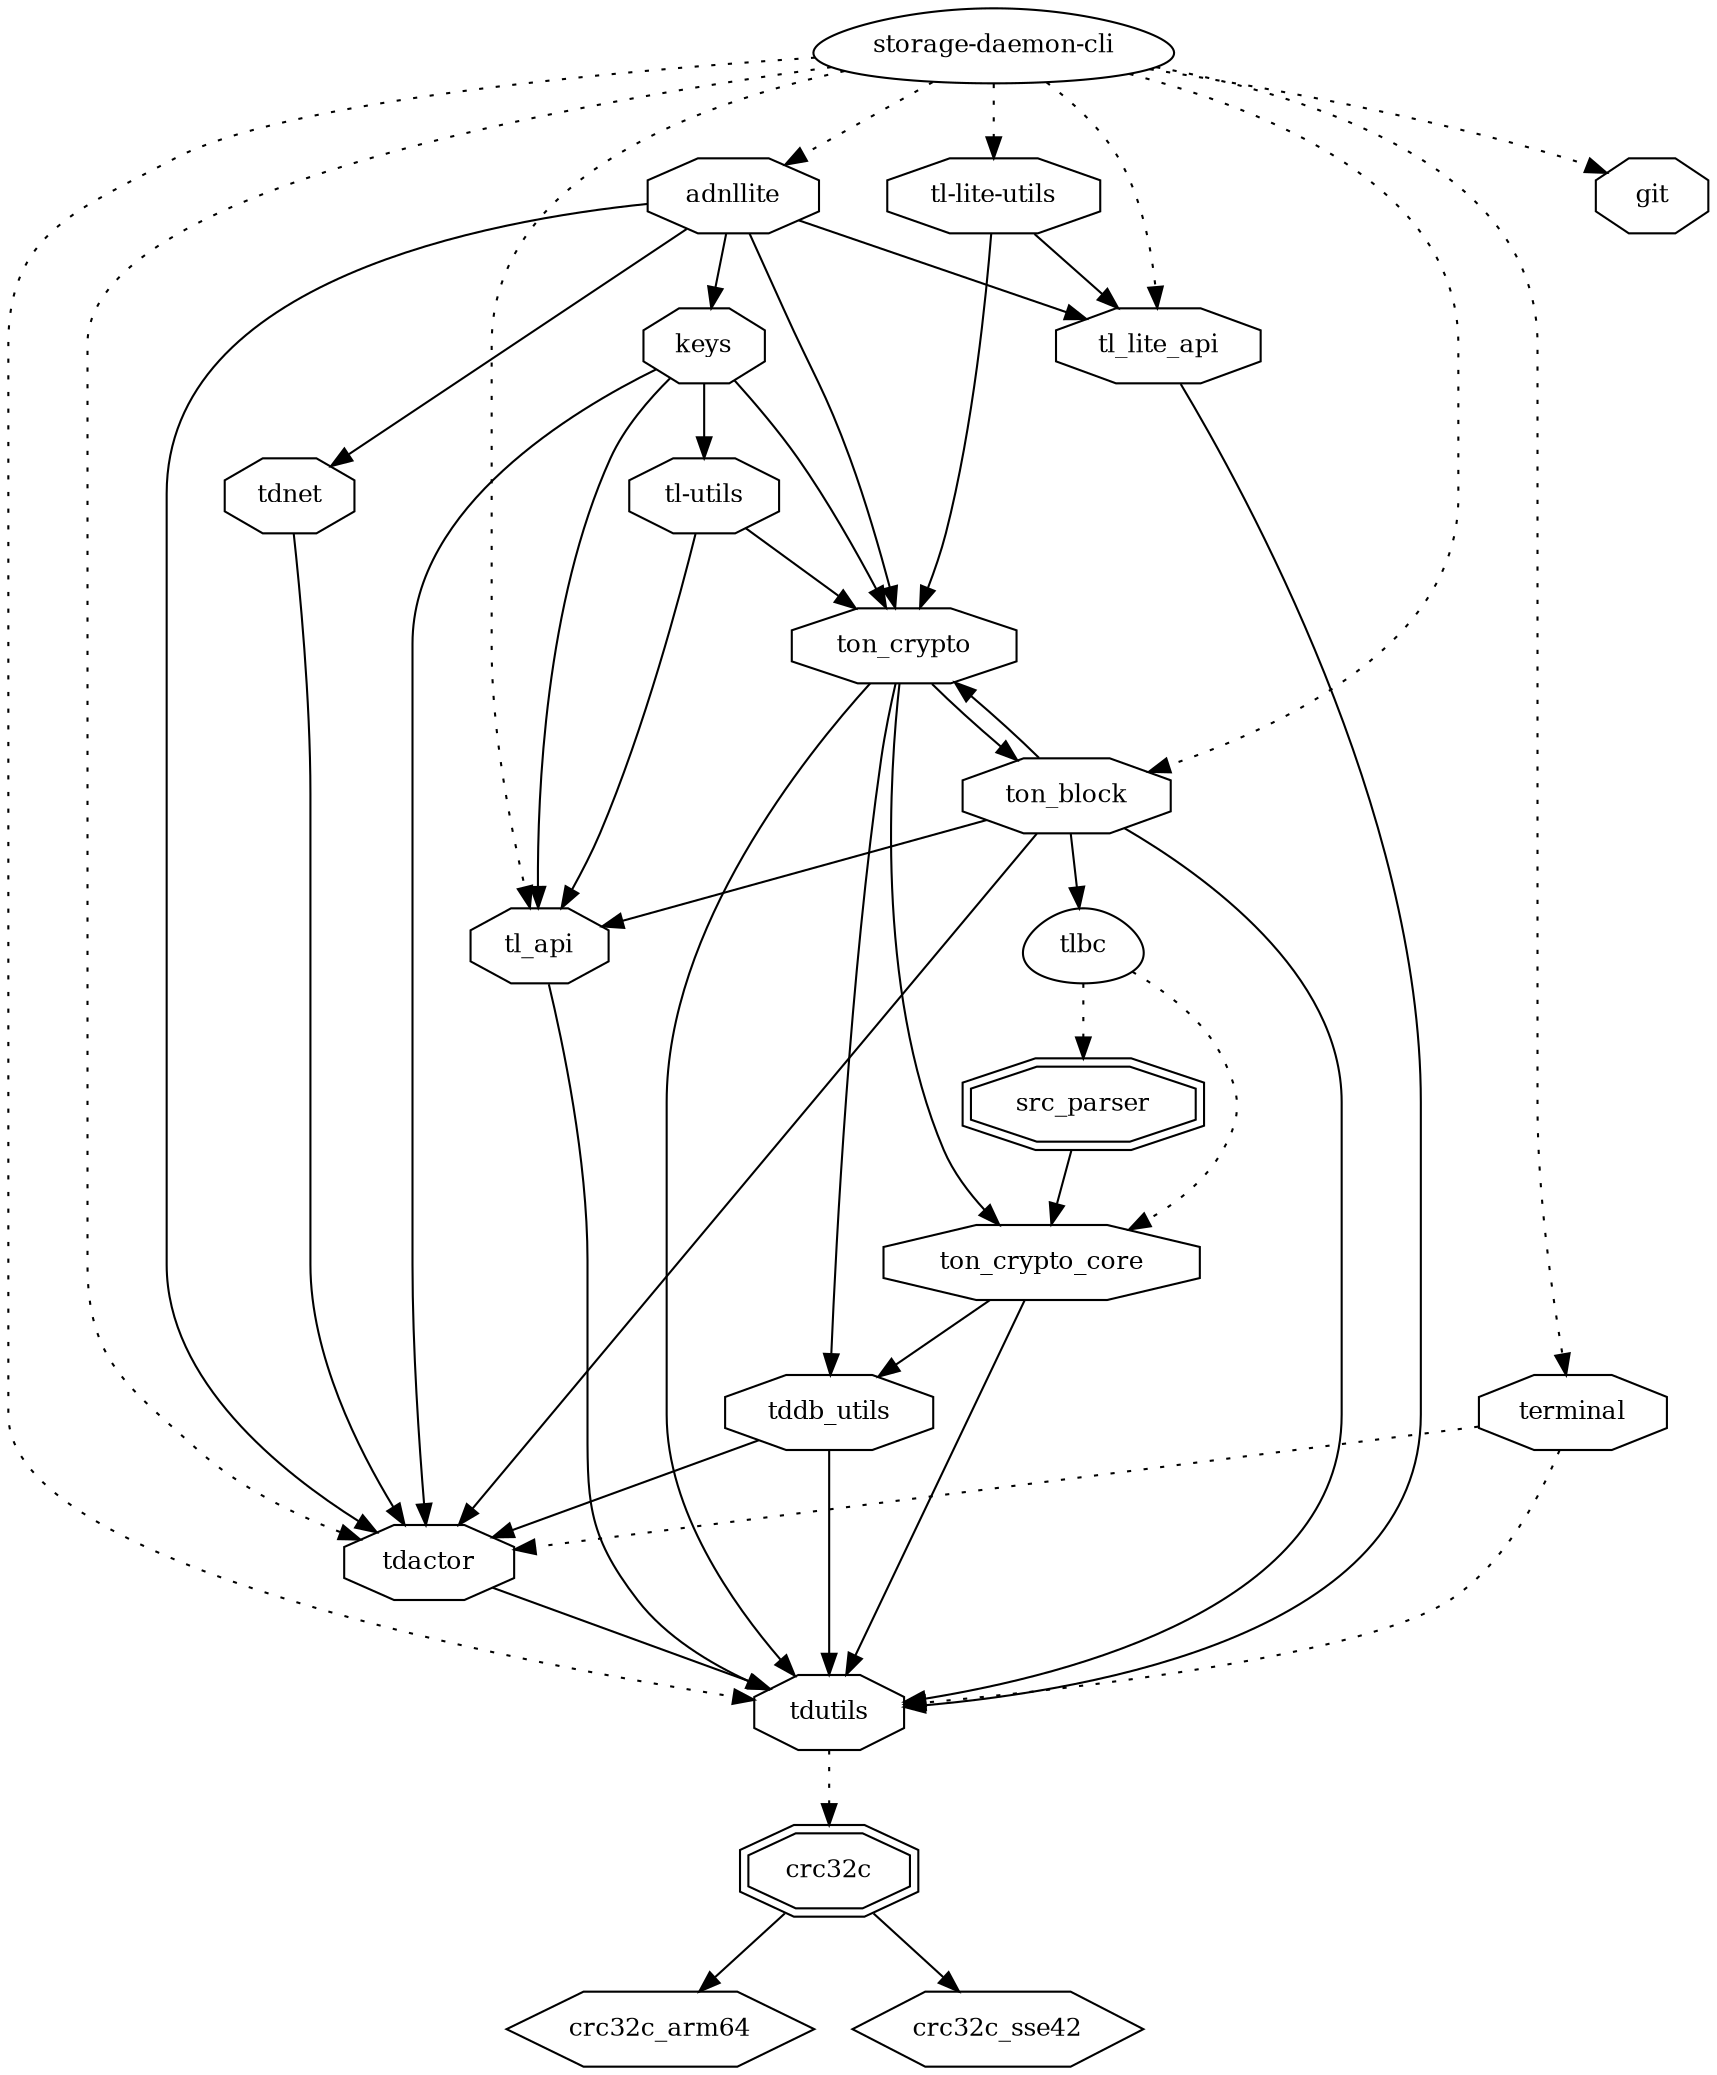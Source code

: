 digraph "storage-daemon-cli" {
node [
  fontsize = "12"
];
    "node95" [ label = "storage-daemon-cli", shape = egg ];
    "node2" [ label = "adnllite", shape = octagon ];
    "node95" -> "node2" [ style = dotted ] // storage-daemon-cli -> adnllite
    "node3" [ label = "keys", shape = octagon ];
    "node2" -> "node3"  // adnllite -> keys
    "node4" [ label = "tdactor", shape = octagon ];
    "node3" -> "node4"  // keys -> tdactor
    "node5" [ label = "tdutils", shape = octagon ];
    "node4" -> "node5"  // tdactor -> tdutils
    "node6" [ label = "crc32c", shape = doubleoctagon ];
    "node5" -> "node6" [ style = dotted ] // tdutils -> crc32c
    "node7" [ label = "crc32c_arm64", shape = hexagon ];
    "node6" -> "node7"  // crc32c -> crc32c_arm64
    "node8" [ label = "crc32c_sse42", shape = hexagon ];
    "node6" -> "node8"  // crc32c -> crc32c_sse42
    "node9" [ label = "tl-utils", shape = octagon ];
    "node3" -> "node9"  // keys -> tl-utils
    "node10" [ label = "tl_api", shape = octagon ];
    "node9" -> "node10"  // tl-utils -> tl_api
    "node5" [ label = "tdutils", shape = octagon ];
    "node10" -> "node5"  // tl_api -> tdutils
    "node13" [ label = "ton_crypto", shape = octagon ];
    "node9" -> "node13"  // tl-utils -> ton_crypto
    "node14" [ label = "tddb_utils", shape = octagon ];
    "node13" -> "node14"  // ton_crypto -> tddb_utils
    "node4" [ label = "tdactor", shape = octagon ];
    "node14" -> "node4"  // tddb_utils -> tdactor
    "node5" [ label = "tdutils", shape = octagon ];
    "node14" -> "node5"  // tddb_utils -> tdutils
    "node5" [ label = "tdutils", shape = octagon ];
    "node13" -> "node5"  // ton_crypto -> tdutils
    "node15" [ label = "ton_block", shape = octagon ];
    "node13" -> "node15"  // ton_crypto -> ton_block
    "node4" [ label = "tdactor", shape = octagon ];
    "node15" -> "node4"  // ton_block -> tdactor
    "node5" [ label = "tdutils", shape = octagon ];
    "node15" -> "node5"  // ton_block -> tdutils
    "node10" [ label = "tl_api", shape = octagon ];
    "node15" -> "node10"  // ton_block -> tl_api
    "node16" [ label = "tlbc", shape = egg ];
    "node15" -> "node16"  // ton_block -> tlbc
    "node17" [ label = "src_parser", shape = doubleoctagon ];
    "node16" -> "node17" [ style = dotted ] // tlbc -> src_parser
    "node18" [ label = "ton_crypto_core", shape = octagon ];
    "node17" -> "node18"  // src_parser -> ton_crypto_core
    "node14" [ label = "tddb_utils", shape = octagon ];
    "node18" -> "node14"  // ton_crypto_core -> tddb_utils
    "node5" [ label = "tdutils", shape = octagon ];
    "node18" -> "node5"  // ton_crypto_core -> tdutils
    "node18" [ label = "ton_crypto_core", shape = octagon ];
    "node16" -> "node18" [ style = dotted ] // tlbc -> ton_crypto_core
    "node13" [ label = "ton_crypto", shape = octagon ];
    "node15" -> "node13"  // ton_block -> ton_crypto
    "node18" [ label = "ton_crypto_core", shape = octagon ];
    "node13" -> "node18"  // ton_crypto -> ton_crypto_core
    "node10" [ label = "tl_api", shape = octagon ];
    "node3" -> "node10"  // keys -> tl_api
    "node13" [ label = "ton_crypto", shape = octagon ];
    "node3" -> "node13"  // keys -> ton_crypto
    "node4" [ label = "tdactor", shape = octagon ];
    "node2" -> "node4"  // adnllite -> tdactor
    "node19" [ label = "tdnet", shape = octagon ];
    "node2" -> "node19"  // adnllite -> tdnet
    "node4" [ label = "tdactor", shape = octagon ];
    "node19" -> "node4"  // tdnet -> tdactor
    "node20" [ label = "tl_lite_api", shape = octagon ];
    "node2" -> "node20"  // adnllite -> tl_lite_api
    "node5" [ label = "tdutils", shape = octagon ];
    "node20" -> "node5"  // tl_lite_api -> tdutils
    "node13" [ label = "ton_crypto", shape = octagon ];
    "node2" -> "node13"  // adnllite -> ton_crypto
    "node28" [ label = "git", shape = octagon ];
    "node95" -> "node28" [ style = dotted ] // storage-daemon-cli -> git
    "node4" [ label = "tdactor", shape = octagon ];
    "node95" -> "node4" [ style = dotted ] // storage-daemon-cli -> tdactor
    "node5" [ label = "tdutils", shape = octagon ];
    "node95" -> "node5" [ style = dotted ] // storage-daemon-cli -> tdutils
    "node67" [ label = "terminal", shape = octagon ];
    "node95" -> "node67" [ style = dotted ] // storage-daemon-cli -> terminal
    "node4" [ label = "tdactor", shape = octagon ];
    "node67" -> "node4" [ style = dotted ] // terminal -> tdactor
    "node5" [ label = "tdutils", shape = octagon ];
    "node67" -> "node5" [ style = dotted ] // terminal -> tdutils
    "node31" [ label = "tl-lite-utils", shape = octagon ];
    "node95" -> "node31" [ style = dotted ] // storage-daemon-cli -> tl-lite-utils
    "node20" [ label = "tl_lite_api", shape = octagon ];
    "node31" -> "node20"  // tl-lite-utils -> tl_lite_api
    "node13" [ label = "ton_crypto", shape = octagon ];
    "node31" -> "node13"  // tl-lite-utils -> ton_crypto
    "node10" [ label = "tl_api", shape = octagon ];
    "node95" -> "node10" [ style = dotted ] // storage-daemon-cli -> tl_api
    "node20" [ label = "tl_lite_api", shape = octagon ];
    "node95" -> "node20" [ style = dotted ] // storage-daemon-cli -> tl_lite_api
    "node15" [ label = "ton_block", shape = octagon ];
    "node95" -> "node15" [ style = dotted ] // storage-daemon-cli -> ton_block
}
